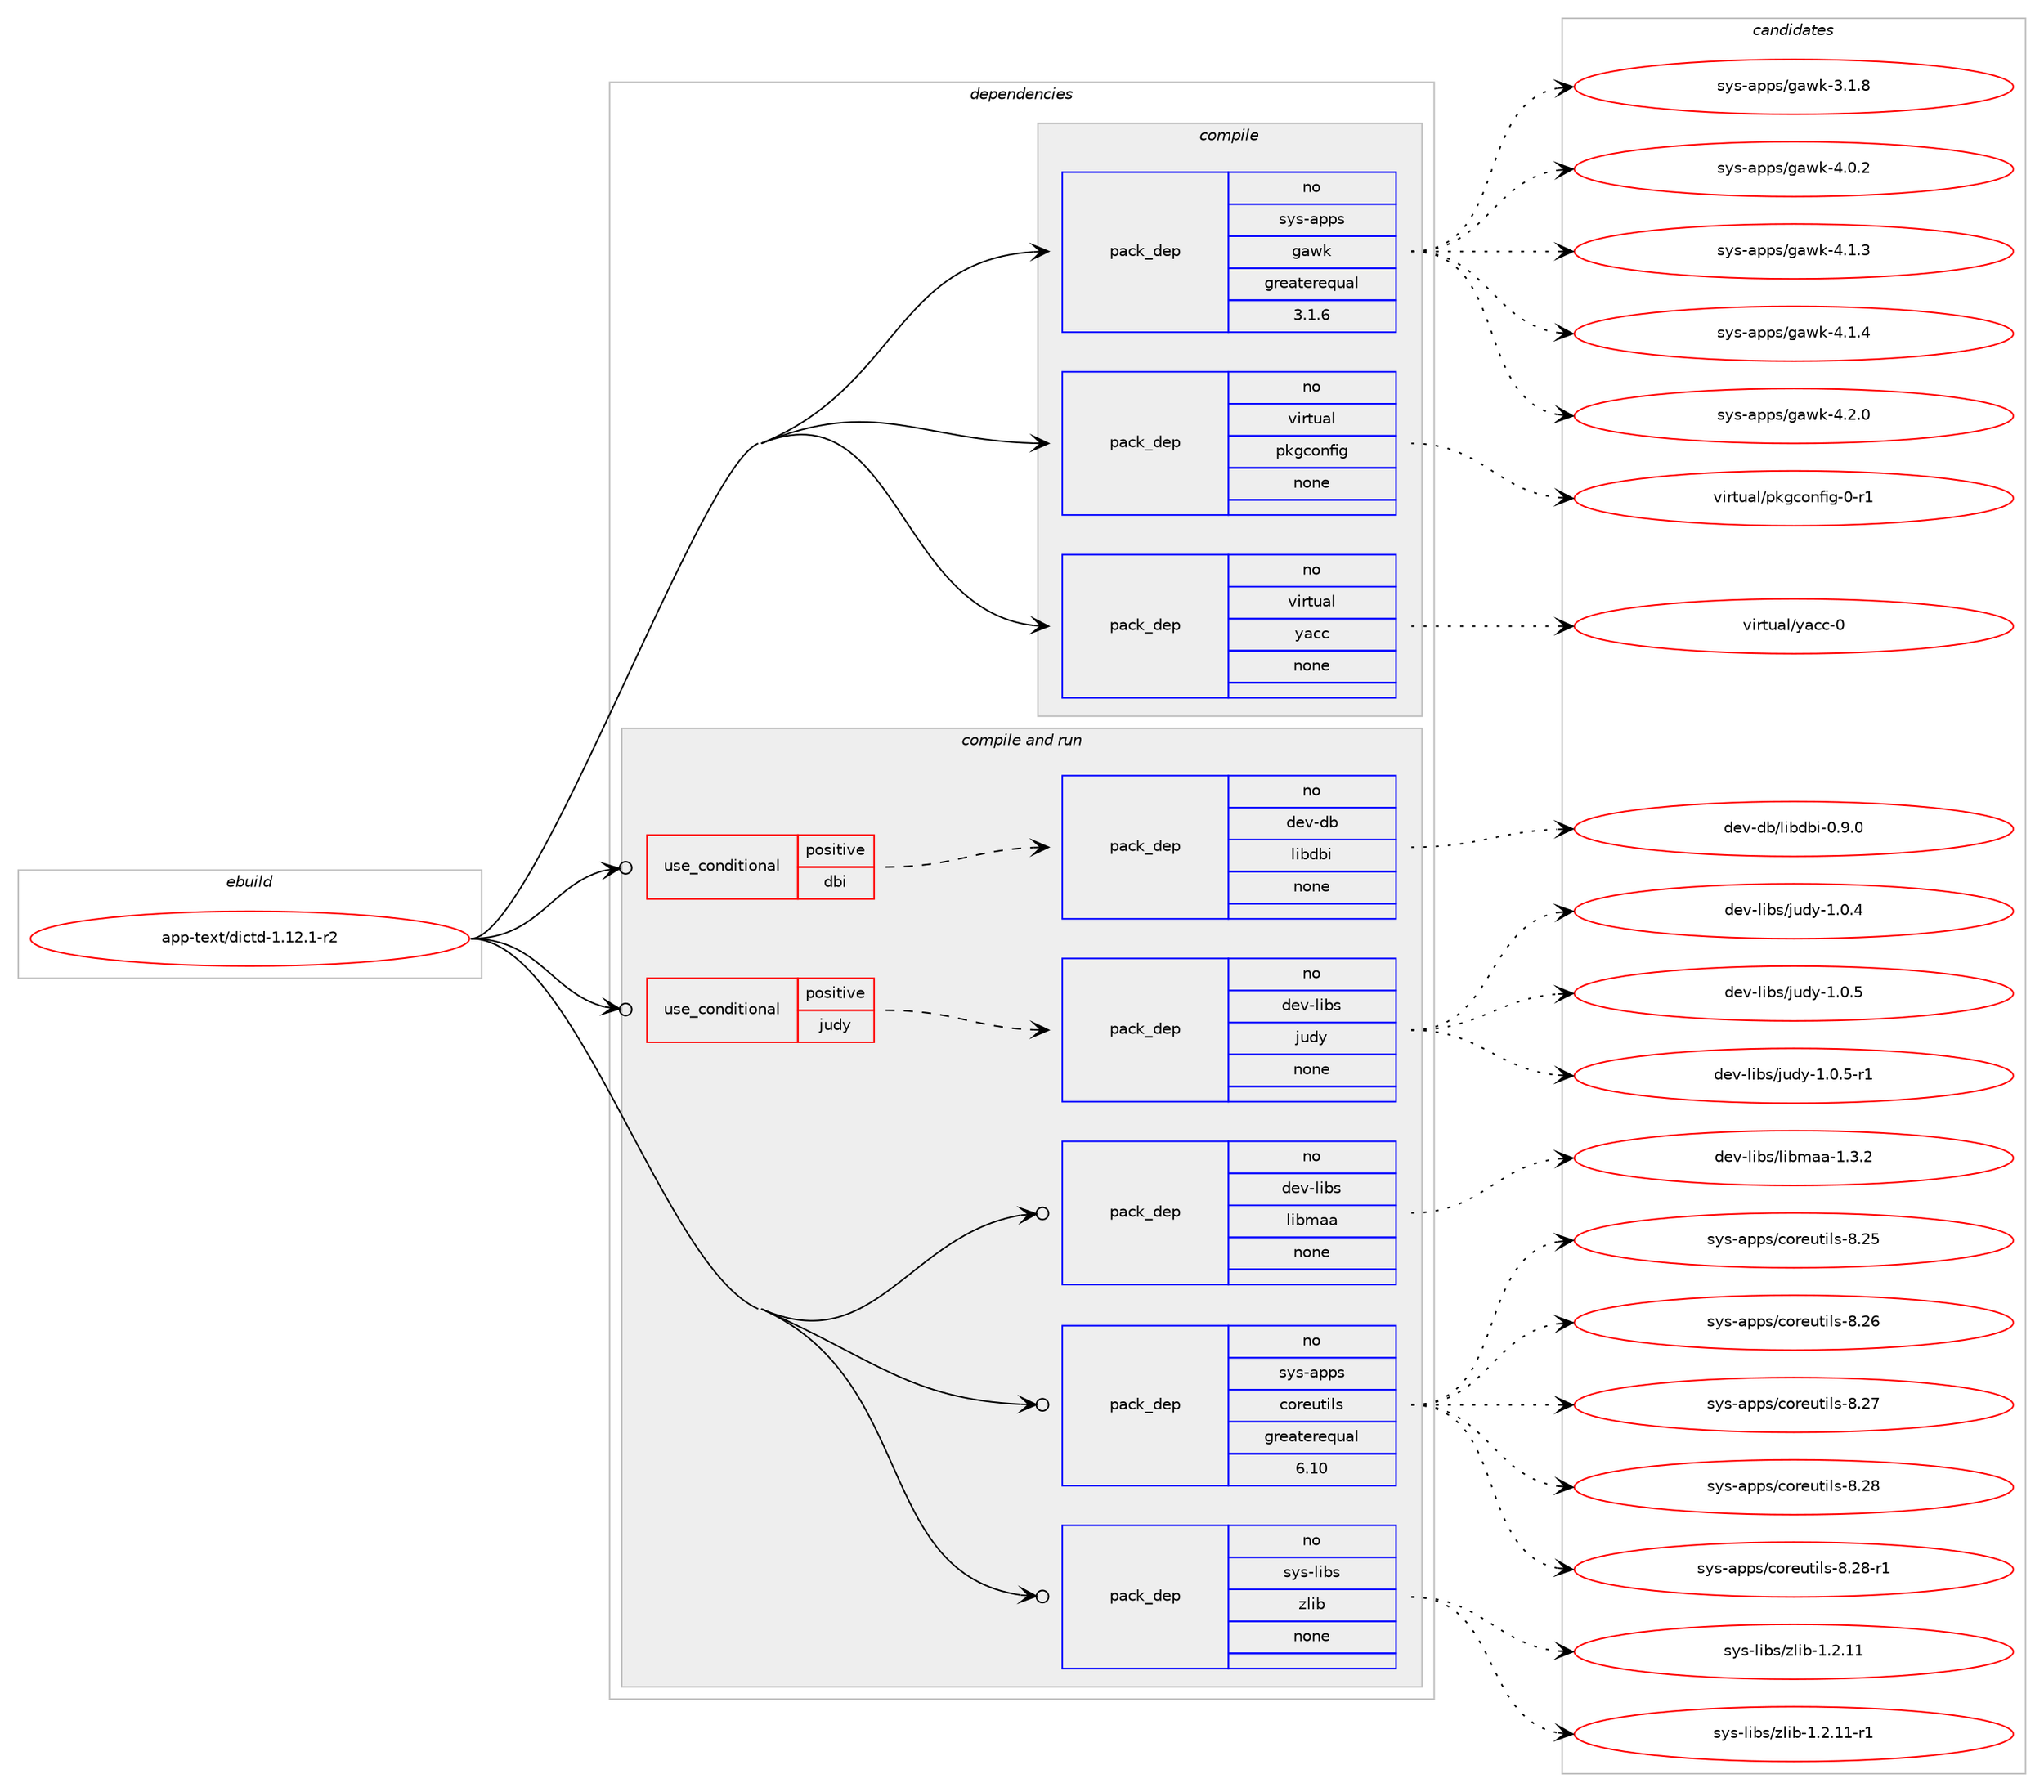 digraph prolog {

# *************
# Graph options
# *************

newrank=true;
concentrate=true;
compound=true;
graph [rankdir=LR,fontname=Helvetica,fontsize=10,ranksep=1.5];#, ranksep=2.5, nodesep=0.2];
edge  [arrowhead=vee];
node  [fontname=Helvetica,fontsize=10];

# **********
# The ebuild
# **********

subgraph cluster_leftcol {
color=gray;
rank=same;
label=<<i>ebuild</i>>;
id [label="app-text/dictd-1.12.1-r2", color=red, width=4, href="../app-text/dictd-1.12.1-r2.svg"];
}

# ****************
# The dependencies
# ****************

subgraph cluster_midcol {
color=gray;
label=<<i>dependencies</i>>;
subgraph cluster_compile {
fillcolor="#eeeeee";
style=filled;
label=<<i>compile</i>>;
subgraph pack40682 {
dependency56182 [label=<<TABLE BORDER="0" CELLBORDER="1" CELLSPACING="0" CELLPADDING="4" WIDTH="220"><TR><TD ROWSPAN="6" CELLPADDING="30">pack_dep</TD></TR><TR><TD WIDTH="110">no</TD></TR><TR><TD>sys-apps</TD></TR><TR><TD>gawk</TD></TR><TR><TD>greaterequal</TD></TR><TR><TD>3.1.6</TD></TR></TABLE>>, shape=none, color=blue];
}
id:e -> dependency56182:w [weight=20,style="solid",arrowhead="vee"];
subgraph pack40683 {
dependency56183 [label=<<TABLE BORDER="0" CELLBORDER="1" CELLSPACING="0" CELLPADDING="4" WIDTH="220"><TR><TD ROWSPAN="6" CELLPADDING="30">pack_dep</TD></TR><TR><TD WIDTH="110">no</TD></TR><TR><TD>virtual</TD></TR><TR><TD>pkgconfig</TD></TR><TR><TD>none</TD></TR><TR><TD></TD></TR></TABLE>>, shape=none, color=blue];
}
id:e -> dependency56183:w [weight=20,style="solid",arrowhead="vee"];
subgraph pack40684 {
dependency56184 [label=<<TABLE BORDER="0" CELLBORDER="1" CELLSPACING="0" CELLPADDING="4" WIDTH="220"><TR><TD ROWSPAN="6" CELLPADDING="30">pack_dep</TD></TR><TR><TD WIDTH="110">no</TD></TR><TR><TD>virtual</TD></TR><TR><TD>yacc</TD></TR><TR><TD>none</TD></TR><TR><TD></TD></TR></TABLE>>, shape=none, color=blue];
}
id:e -> dependency56184:w [weight=20,style="solid",arrowhead="vee"];
}
subgraph cluster_compileandrun {
fillcolor="#eeeeee";
style=filled;
label=<<i>compile and run</i>>;
subgraph cond14473 {
dependency56185 [label=<<TABLE BORDER="0" CELLBORDER="1" CELLSPACING="0" CELLPADDING="4"><TR><TD ROWSPAN="3" CELLPADDING="10">use_conditional</TD></TR><TR><TD>positive</TD></TR><TR><TD>dbi</TD></TR></TABLE>>, shape=none, color=red];
subgraph pack40685 {
dependency56186 [label=<<TABLE BORDER="0" CELLBORDER="1" CELLSPACING="0" CELLPADDING="4" WIDTH="220"><TR><TD ROWSPAN="6" CELLPADDING="30">pack_dep</TD></TR><TR><TD WIDTH="110">no</TD></TR><TR><TD>dev-db</TD></TR><TR><TD>libdbi</TD></TR><TR><TD>none</TD></TR><TR><TD></TD></TR></TABLE>>, shape=none, color=blue];
}
dependency56185:e -> dependency56186:w [weight=20,style="dashed",arrowhead="vee"];
}
id:e -> dependency56185:w [weight=20,style="solid",arrowhead="odotvee"];
subgraph cond14474 {
dependency56187 [label=<<TABLE BORDER="0" CELLBORDER="1" CELLSPACING="0" CELLPADDING="4"><TR><TD ROWSPAN="3" CELLPADDING="10">use_conditional</TD></TR><TR><TD>positive</TD></TR><TR><TD>judy</TD></TR></TABLE>>, shape=none, color=red];
subgraph pack40686 {
dependency56188 [label=<<TABLE BORDER="0" CELLBORDER="1" CELLSPACING="0" CELLPADDING="4" WIDTH="220"><TR><TD ROWSPAN="6" CELLPADDING="30">pack_dep</TD></TR><TR><TD WIDTH="110">no</TD></TR><TR><TD>dev-libs</TD></TR><TR><TD>judy</TD></TR><TR><TD>none</TD></TR><TR><TD></TD></TR></TABLE>>, shape=none, color=blue];
}
dependency56187:e -> dependency56188:w [weight=20,style="dashed",arrowhead="vee"];
}
id:e -> dependency56187:w [weight=20,style="solid",arrowhead="odotvee"];
subgraph pack40687 {
dependency56189 [label=<<TABLE BORDER="0" CELLBORDER="1" CELLSPACING="0" CELLPADDING="4" WIDTH="220"><TR><TD ROWSPAN="6" CELLPADDING="30">pack_dep</TD></TR><TR><TD WIDTH="110">no</TD></TR><TR><TD>dev-libs</TD></TR><TR><TD>libmaa</TD></TR><TR><TD>none</TD></TR><TR><TD></TD></TR></TABLE>>, shape=none, color=blue];
}
id:e -> dependency56189:w [weight=20,style="solid",arrowhead="odotvee"];
subgraph pack40688 {
dependency56190 [label=<<TABLE BORDER="0" CELLBORDER="1" CELLSPACING="0" CELLPADDING="4" WIDTH="220"><TR><TD ROWSPAN="6" CELLPADDING="30">pack_dep</TD></TR><TR><TD WIDTH="110">no</TD></TR><TR><TD>sys-apps</TD></TR><TR><TD>coreutils</TD></TR><TR><TD>greaterequal</TD></TR><TR><TD>6.10</TD></TR></TABLE>>, shape=none, color=blue];
}
id:e -> dependency56190:w [weight=20,style="solid",arrowhead="odotvee"];
subgraph pack40689 {
dependency56191 [label=<<TABLE BORDER="0" CELLBORDER="1" CELLSPACING="0" CELLPADDING="4" WIDTH="220"><TR><TD ROWSPAN="6" CELLPADDING="30">pack_dep</TD></TR><TR><TD WIDTH="110">no</TD></TR><TR><TD>sys-libs</TD></TR><TR><TD>zlib</TD></TR><TR><TD>none</TD></TR><TR><TD></TD></TR></TABLE>>, shape=none, color=blue];
}
id:e -> dependency56191:w [weight=20,style="solid",arrowhead="odotvee"];
}
subgraph cluster_run {
fillcolor="#eeeeee";
style=filled;
label=<<i>run</i>>;
}
}

# **************
# The candidates
# **************

subgraph cluster_choices {
rank=same;
color=gray;
label=<<i>candidates</i>>;

subgraph choice40682 {
color=black;
nodesep=1;
choice11512111545971121121154710397119107455146494656 [label="sys-apps/gawk-3.1.8", color=red, width=4,href="../sys-apps/gawk-3.1.8.svg"];
choice11512111545971121121154710397119107455246484650 [label="sys-apps/gawk-4.0.2", color=red, width=4,href="../sys-apps/gawk-4.0.2.svg"];
choice11512111545971121121154710397119107455246494651 [label="sys-apps/gawk-4.1.3", color=red, width=4,href="../sys-apps/gawk-4.1.3.svg"];
choice11512111545971121121154710397119107455246494652 [label="sys-apps/gawk-4.1.4", color=red, width=4,href="../sys-apps/gawk-4.1.4.svg"];
choice11512111545971121121154710397119107455246504648 [label="sys-apps/gawk-4.2.0", color=red, width=4,href="../sys-apps/gawk-4.2.0.svg"];
dependency56182:e -> choice11512111545971121121154710397119107455146494656:w [style=dotted,weight="100"];
dependency56182:e -> choice11512111545971121121154710397119107455246484650:w [style=dotted,weight="100"];
dependency56182:e -> choice11512111545971121121154710397119107455246494651:w [style=dotted,weight="100"];
dependency56182:e -> choice11512111545971121121154710397119107455246494652:w [style=dotted,weight="100"];
dependency56182:e -> choice11512111545971121121154710397119107455246504648:w [style=dotted,weight="100"];
}
subgraph choice40683 {
color=black;
nodesep=1;
choice11810511411611797108471121071039911111010210510345484511449 [label="virtual/pkgconfig-0-r1", color=red, width=4,href="../virtual/pkgconfig-0-r1.svg"];
dependency56183:e -> choice11810511411611797108471121071039911111010210510345484511449:w [style=dotted,weight="100"];
}
subgraph choice40684 {
color=black;
nodesep=1;
choice11810511411611797108471219799994548 [label="virtual/yacc-0", color=red, width=4,href="../virtual/yacc-0.svg"];
dependency56184:e -> choice11810511411611797108471219799994548:w [style=dotted,weight="100"];
}
subgraph choice40685 {
color=black;
nodesep=1;
choice1001011184510098471081059810098105454846574648 [label="dev-db/libdbi-0.9.0", color=red, width=4,href="../dev-db/libdbi-0.9.0.svg"];
dependency56186:e -> choice1001011184510098471081059810098105454846574648:w [style=dotted,weight="100"];
}
subgraph choice40686 {
color=black;
nodesep=1;
choice100101118451081059811547106117100121454946484652 [label="dev-libs/judy-1.0.4", color=red, width=4,href="../dev-libs/judy-1.0.4.svg"];
choice100101118451081059811547106117100121454946484653 [label="dev-libs/judy-1.0.5", color=red, width=4,href="../dev-libs/judy-1.0.5.svg"];
choice1001011184510810598115471061171001214549464846534511449 [label="dev-libs/judy-1.0.5-r1", color=red, width=4,href="../dev-libs/judy-1.0.5-r1.svg"];
dependency56188:e -> choice100101118451081059811547106117100121454946484652:w [style=dotted,weight="100"];
dependency56188:e -> choice100101118451081059811547106117100121454946484653:w [style=dotted,weight="100"];
dependency56188:e -> choice1001011184510810598115471061171001214549464846534511449:w [style=dotted,weight="100"];
}
subgraph choice40687 {
color=black;
nodesep=1;
choice100101118451081059811547108105981099797454946514650 [label="dev-libs/libmaa-1.3.2", color=red, width=4,href="../dev-libs/libmaa-1.3.2.svg"];
dependency56189:e -> choice100101118451081059811547108105981099797454946514650:w [style=dotted,weight="100"];
}
subgraph choice40688 {
color=black;
nodesep=1;
choice115121115459711211211547991111141011171161051081154556465053 [label="sys-apps/coreutils-8.25", color=red, width=4,href="../sys-apps/coreutils-8.25.svg"];
choice115121115459711211211547991111141011171161051081154556465054 [label="sys-apps/coreutils-8.26", color=red, width=4,href="../sys-apps/coreutils-8.26.svg"];
choice115121115459711211211547991111141011171161051081154556465055 [label="sys-apps/coreutils-8.27", color=red, width=4,href="../sys-apps/coreutils-8.27.svg"];
choice115121115459711211211547991111141011171161051081154556465056 [label="sys-apps/coreutils-8.28", color=red, width=4,href="../sys-apps/coreutils-8.28.svg"];
choice1151211154597112112115479911111410111711610510811545564650564511449 [label="sys-apps/coreutils-8.28-r1", color=red, width=4,href="../sys-apps/coreutils-8.28-r1.svg"];
dependency56190:e -> choice115121115459711211211547991111141011171161051081154556465053:w [style=dotted,weight="100"];
dependency56190:e -> choice115121115459711211211547991111141011171161051081154556465054:w [style=dotted,weight="100"];
dependency56190:e -> choice115121115459711211211547991111141011171161051081154556465055:w [style=dotted,weight="100"];
dependency56190:e -> choice115121115459711211211547991111141011171161051081154556465056:w [style=dotted,weight="100"];
dependency56190:e -> choice1151211154597112112115479911111410111711610510811545564650564511449:w [style=dotted,weight="100"];
}
subgraph choice40689 {
color=black;
nodesep=1;
choice1151211154510810598115471221081059845494650464949 [label="sys-libs/zlib-1.2.11", color=red, width=4,href="../sys-libs/zlib-1.2.11.svg"];
choice11512111545108105981154712210810598454946504649494511449 [label="sys-libs/zlib-1.2.11-r1", color=red, width=4,href="../sys-libs/zlib-1.2.11-r1.svg"];
dependency56191:e -> choice1151211154510810598115471221081059845494650464949:w [style=dotted,weight="100"];
dependency56191:e -> choice11512111545108105981154712210810598454946504649494511449:w [style=dotted,weight="100"];
}
}

}

